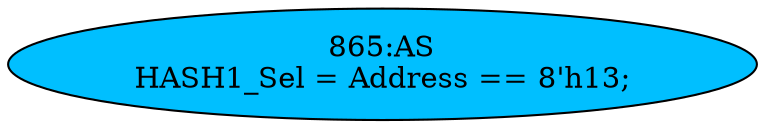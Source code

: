 strict digraph "" {
	node [label="\N"];
	"865:AS"	 [ast="<pyverilog.vparser.ast.Assign object at 0x7fbdee0c8c10>",
		def_var="['HASH1_Sel']",
		fillcolor=deepskyblue,
		label="865:AS
HASH1_Sel = Address == 8'h13;",
		statements="[]",
		style=filled,
		typ=Assign,
		use_var="['Address']"];
}
